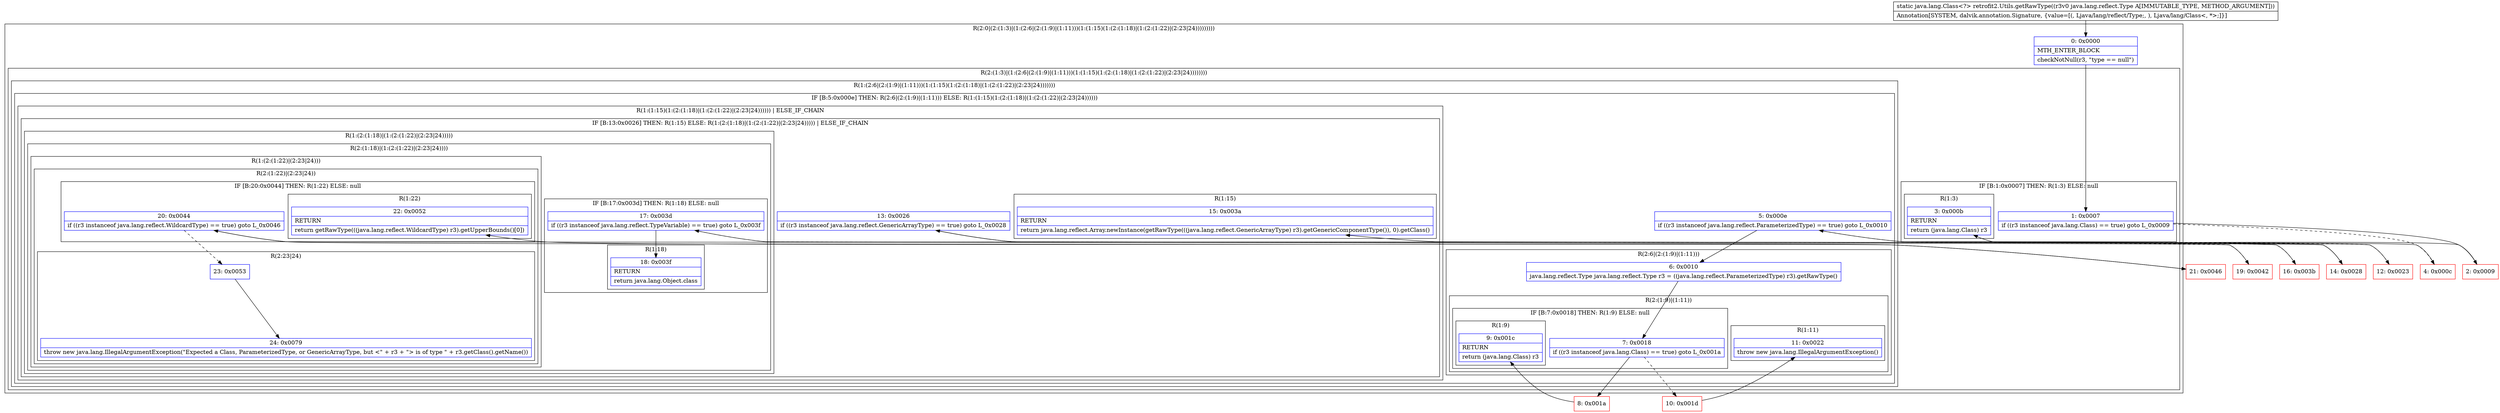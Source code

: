 digraph "CFG forretrofit2.Utils.getRawType(Ljava\/lang\/reflect\/Type;)Ljava\/lang\/Class;" {
subgraph cluster_Region_1661666979 {
label = "R(2:0|(2:(1:3)|(1:(2:6|(2:(1:9)|(1:11)))(1:(1:15)(1:(2:(1:18)|(1:(2:(1:22)|(2:23|24)))))))))";
node [shape=record,color=blue];
Node_0 [shape=record,label="{0\:\ 0x0000|MTH_ENTER_BLOCK\l|checkNotNull(r3, \"type == null\")\l}"];
subgraph cluster_Region_791760842 {
label = "R(2:(1:3)|(1:(2:6|(2:(1:9)|(1:11)))(1:(1:15)(1:(2:(1:18)|(1:(2:(1:22)|(2:23|24))))))))";
node [shape=record,color=blue];
subgraph cluster_IfRegion_1234761787 {
label = "IF [B:1:0x0007] THEN: R(1:3) ELSE: null";
node [shape=record,color=blue];
Node_1 [shape=record,label="{1\:\ 0x0007|if ((r3 instanceof java.lang.Class) == true) goto L_0x0009\l}"];
subgraph cluster_Region_1148540552 {
label = "R(1:3)";
node [shape=record,color=blue];
Node_3 [shape=record,label="{3\:\ 0x000b|RETURN\l|return (java.lang.Class) r3\l}"];
}
}
subgraph cluster_Region_2146463419 {
label = "R(1:(2:6|(2:(1:9)|(1:11)))(1:(1:15)(1:(2:(1:18)|(1:(2:(1:22)|(2:23|24)))))))";
node [shape=record,color=blue];
subgraph cluster_IfRegion_1511666064 {
label = "IF [B:5:0x000e] THEN: R(2:6|(2:(1:9)|(1:11))) ELSE: R(1:(1:15)(1:(2:(1:18)|(1:(2:(1:22)|(2:23|24))))))";
node [shape=record,color=blue];
Node_5 [shape=record,label="{5\:\ 0x000e|if ((r3 instanceof java.lang.reflect.ParameterizedType) == true) goto L_0x0010\l}"];
subgraph cluster_Region_929901639 {
label = "R(2:6|(2:(1:9)|(1:11)))";
node [shape=record,color=blue];
Node_6 [shape=record,label="{6\:\ 0x0010|java.lang.reflect.Type java.lang.reflect.Type r3 = ((java.lang.reflect.ParameterizedType) r3).getRawType()\l}"];
subgraph cluster_Region_1422742472 {
label = "R(2:(1:9)|(1:11))";
node [shape=record,color=blue];
subgraph cluster_IfRegion_2122263820 {
label = "IF [B:7:0x0018] THEN: R(1:9) ELSE: null";
node [shape=record,color=blue];
Node_7 [shape=record,label="{7\:\ 0x0018|if ((r3 instanceof java.lang.Class) == true) goto L_0x001a\l}"];
subgraph cluster_Region_1763198657 {
label = "R(1:9)";
node [shape=record,color=blue];
Node_9 [shape=record,label="{9\:\ 0x001c|RETURN\l|return (java.lang.Class) r3\l}"];
}
}
subgraph cluster_Region_979537615 {
label = "R(1:11)";
node [shape=record,color=blue];
Node_11 [shape=record,label="{11\:\ 0x0022|throw new java.lang.IllegalArgumentException()\l}"];
}
}
}
subgraph cluster_Region_1176222350 {
label = "R(1:(1:15)(1:(2:(1:18)|(1:(2:(1:22)|(2:23|24)))))) | ELSE_IF_CHAIN\l";
node [shape=record,color=blue];
subgraph cluster_IfRegion_1300661612 {
label = "IF [B:13:0x0026] THEN: R(1:15) ELSE: R(1:(2:(1:18)|(1:(2:(1:22)|(2:23|24))))) | ELSE_IF_CHAIN\l";
node [shape=record,color=blue];
Node_13 [shape=record,label="{13\:\ 0x0026|if ((r3 instanceof java.lang.reflect.GenericArrayType) == true) goto L_0x0028\l}"];
subgraph cluster_Region_1944837127 {
label = "R(1:15)";
node [shape=record,color=blue];
Node_15 [shape=record,label="{15\:\ 0x003a|RETURN\l|return java.lang.reflect.Array.newInstance(getRawType(((java.lang.reflect.GenericArrayType) r3).getGenericComponentType()), 0).getClass()\l}"];
}
subgraph cluster_Region_1573986371 {
label = "R(1:(2:(1:18)|(1:(2:(1:22)|(2:23|24)))))";
node [shape=record,color=blue];
subgraph cluster_Region_1174748861 {
label = "R(2:(1:18)|(1:(2:(1:22)|(2:23|24))))";
node [shape=record,color=blue];
subgraph cluster_IfRegion_1062301428 {
label = "IF [B:17:0x003d] THEN: R(1:18) ELSE: null";
node [shape=record,color=blue];
Node_17 [shape=record,label="{17\:\ 0x003d|if ((r3 instanceof java.lang.reflect.TypeVariable) == true) goto L_0x003f\l}"];
subgraph cluster_Region_318211837 {
label = "R(1:18)";
node [shape=record,color=blue];
Node_18 [shape=record,label="{18\:\ 0x003f|RETURN\l|return java.lang.Object.class\l}"];
}
}
subgraph cluster_Region_1181777880 {
label = "R(1:(2:(1:22)|(2:23|24)))";
node [shape=record,color=blue];
subgraph cluster_Region_695157117 {
label = "R(2:(1:22)|(2:23|24))";
node [shape=record,color=blue];
subgraph cluster_IfRegion_503164010 {
label = "IF [B:20:0x0044] THEN: R(1:22) ELSE: null";
node [shape=record,color=blue];
Node_20 [shape=record,label="{20\:\ 0x0044|if ((r3 instanceof java.lang.reflect.WildcardType) == true) goto L_0x0046\l}"];
subgraph cluster_Region_856887622 {
label = "R(1:22)";
node [shape=record,color=blue];
Node_22 [shape=record,label="{22\:\ 0x0052|RETURN\l|return getRawType(((java.lang.reflect.WildcardType) r3).getUpperBounds()[0])\l}"];
}
}
subgraph cluster_Region_1993881155 {
label = "R(2:23|24)";
node [shape=record,color=blue];
Node_23 [shape=record,label="{23\:\ 0x0053}"];
Node_24 [shape=record,label="{24\:\ 0x0079|throw new java.lang.IllegalArgumentException(\"Expected a Class, ParameterizedType, or GenericArrayType, but \<\" + r3 + \"\> is of type \" + r3.getClass().getName())\l}"];
}
}
}
}
}
}
}
}
}
}
}
Node_2 [shape=record,color=red,label="{2\:\ 0x0009}"];
Node_4 [shape=record,color=red,label="{4\:\ 0x000c}"];
Node_8 [shape=record,color=red,label="{8\:\ 0x001a}"];
Node_10 [shape=record,color=red,label="{10\:\ 0x001d}"];
Node_12 [shape=record,color=red,label="{12\:\ 0x0023}"];
Node_14 [shape=record,color=red,label="{14\:\ 0x0028}"];
Node_16 [shape=record,color=red,label="{16\:\ 0x003b}"];
Node_19 [shape=record,color=red,label="{19\:\ 0x0042}"];
Node_21 [shape=record,color=red,label="{21\:\ 0x0046}"];
MethodNode[shape=record,label="{static java.lang.Class\<?\> retrofit2.Utils.getRawType((r3v0 java.lang.reflect.Type A[IMMUTABLE_TYPE, METHOD_ARGUMENT]))  | Annotation[SYSTEM, dalvik.annotation.Signature, \{value=[(, Ljava\/lang\/reflect\/Type;, ), Ljava\/lang\/Class\<, *\>;]\}]\l}"];
MethodNode -> Node_0;
Node_0 -> Node_1;
Node_1 -> Node_2;
Node_1 -> Node_4[style=dashed];
Node_5 -> Node_6;
Node_5 -> Node_12[style=dashed];
Node_6 -> Node_7;
Node_7 -> Node_8;
Node_7 -> Node_10[style=dashed];
Node_13 -> Node_14;
Node_13 -> Node_16[style=dashed];
Node_17 -> Node_18;
Node_17 -> Node_19[style=dashed];
Node_20 -> Node_21;
Node_20 -> Node_23[style=dashed];
Node_23 -> Node_24;
Node_2 -> Node_3;
Node_4 -> Node_5;
Node_8 -> Node_9;
Node_10 -> Node_11;
Node_12 -> Node_13;
Node_14 -> Node_15;
Node_16 -> Node_17;
Node_19 -> Node_20;
Node_21 -> Node_22;
}

